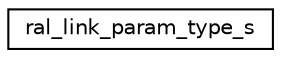digraph "Graphical Class Hierarchy"
{
 // LATEX_PDF_SIZE
  edge [fontname="Helvetica",fontsize="10",labelfontname="Helvetica",labelfontsize="10"];
  node [fontname="Helvetica",fontsize="10",shape=record];
  rankdir="LR";
  Node0 [label="ral_link_param_type_s",height=0.2,width=0.4,color="black", fillcolor="white", style="filled",URL="$structral__link__param__type__s.html",tooltip=" "];
}
